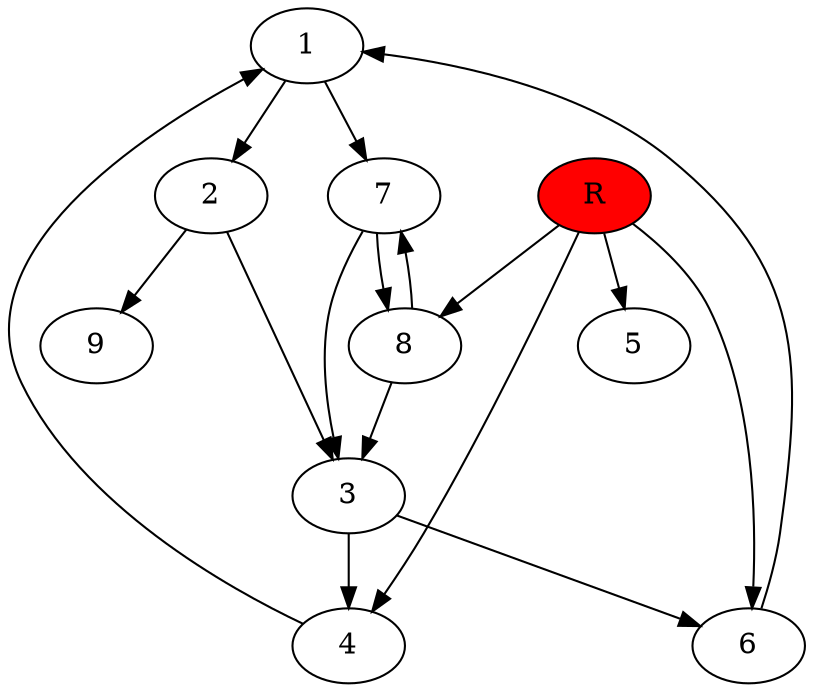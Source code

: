 digraph prb59574 {
	1
	2
	3
	4
	5
	6
	7
	8
	R [fillcolor="#ff0000" style=filled]
	1 -> 2
	1 -> 7
	2 -> 3
	2 -> 9
	3 -> 4
	3 -> 6
	4 -> 1
	6 -> 1
	7 -> 3
	7 -> 8
	8 -> 3
	8 -> 7
	R -> 4
	R -> 5
	R -> 6
	R -> 8
}
